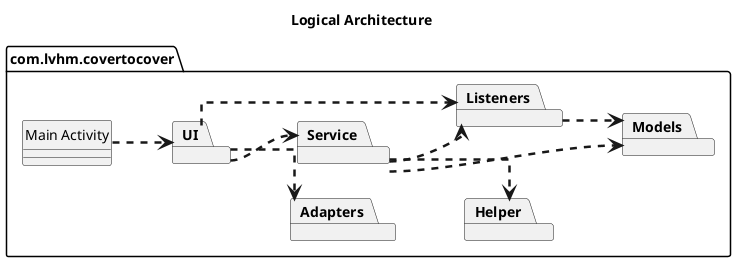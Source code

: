 @startuml
'https://plantuml.com/component-diagram

left to right direction
skinparam ArrowThickness 2.5
skinparam linetype ortho
hide circle
allowmixing
title Logical Architecture

package com.lvhm.covertocover as system_package {
    class "Main Activity" as main_activity
    package UI
    package Adapters
    package Service
    package Helper
    package Models
    package Listeners

    main_activity ..> UI
    UI ..> Service
    UI ..> Adapters
    UI ..> Listeners
    Service ..> Models
    Service ..> Helper
    Service ..> Listeners
    Listeners ..> Models
}
@enduml